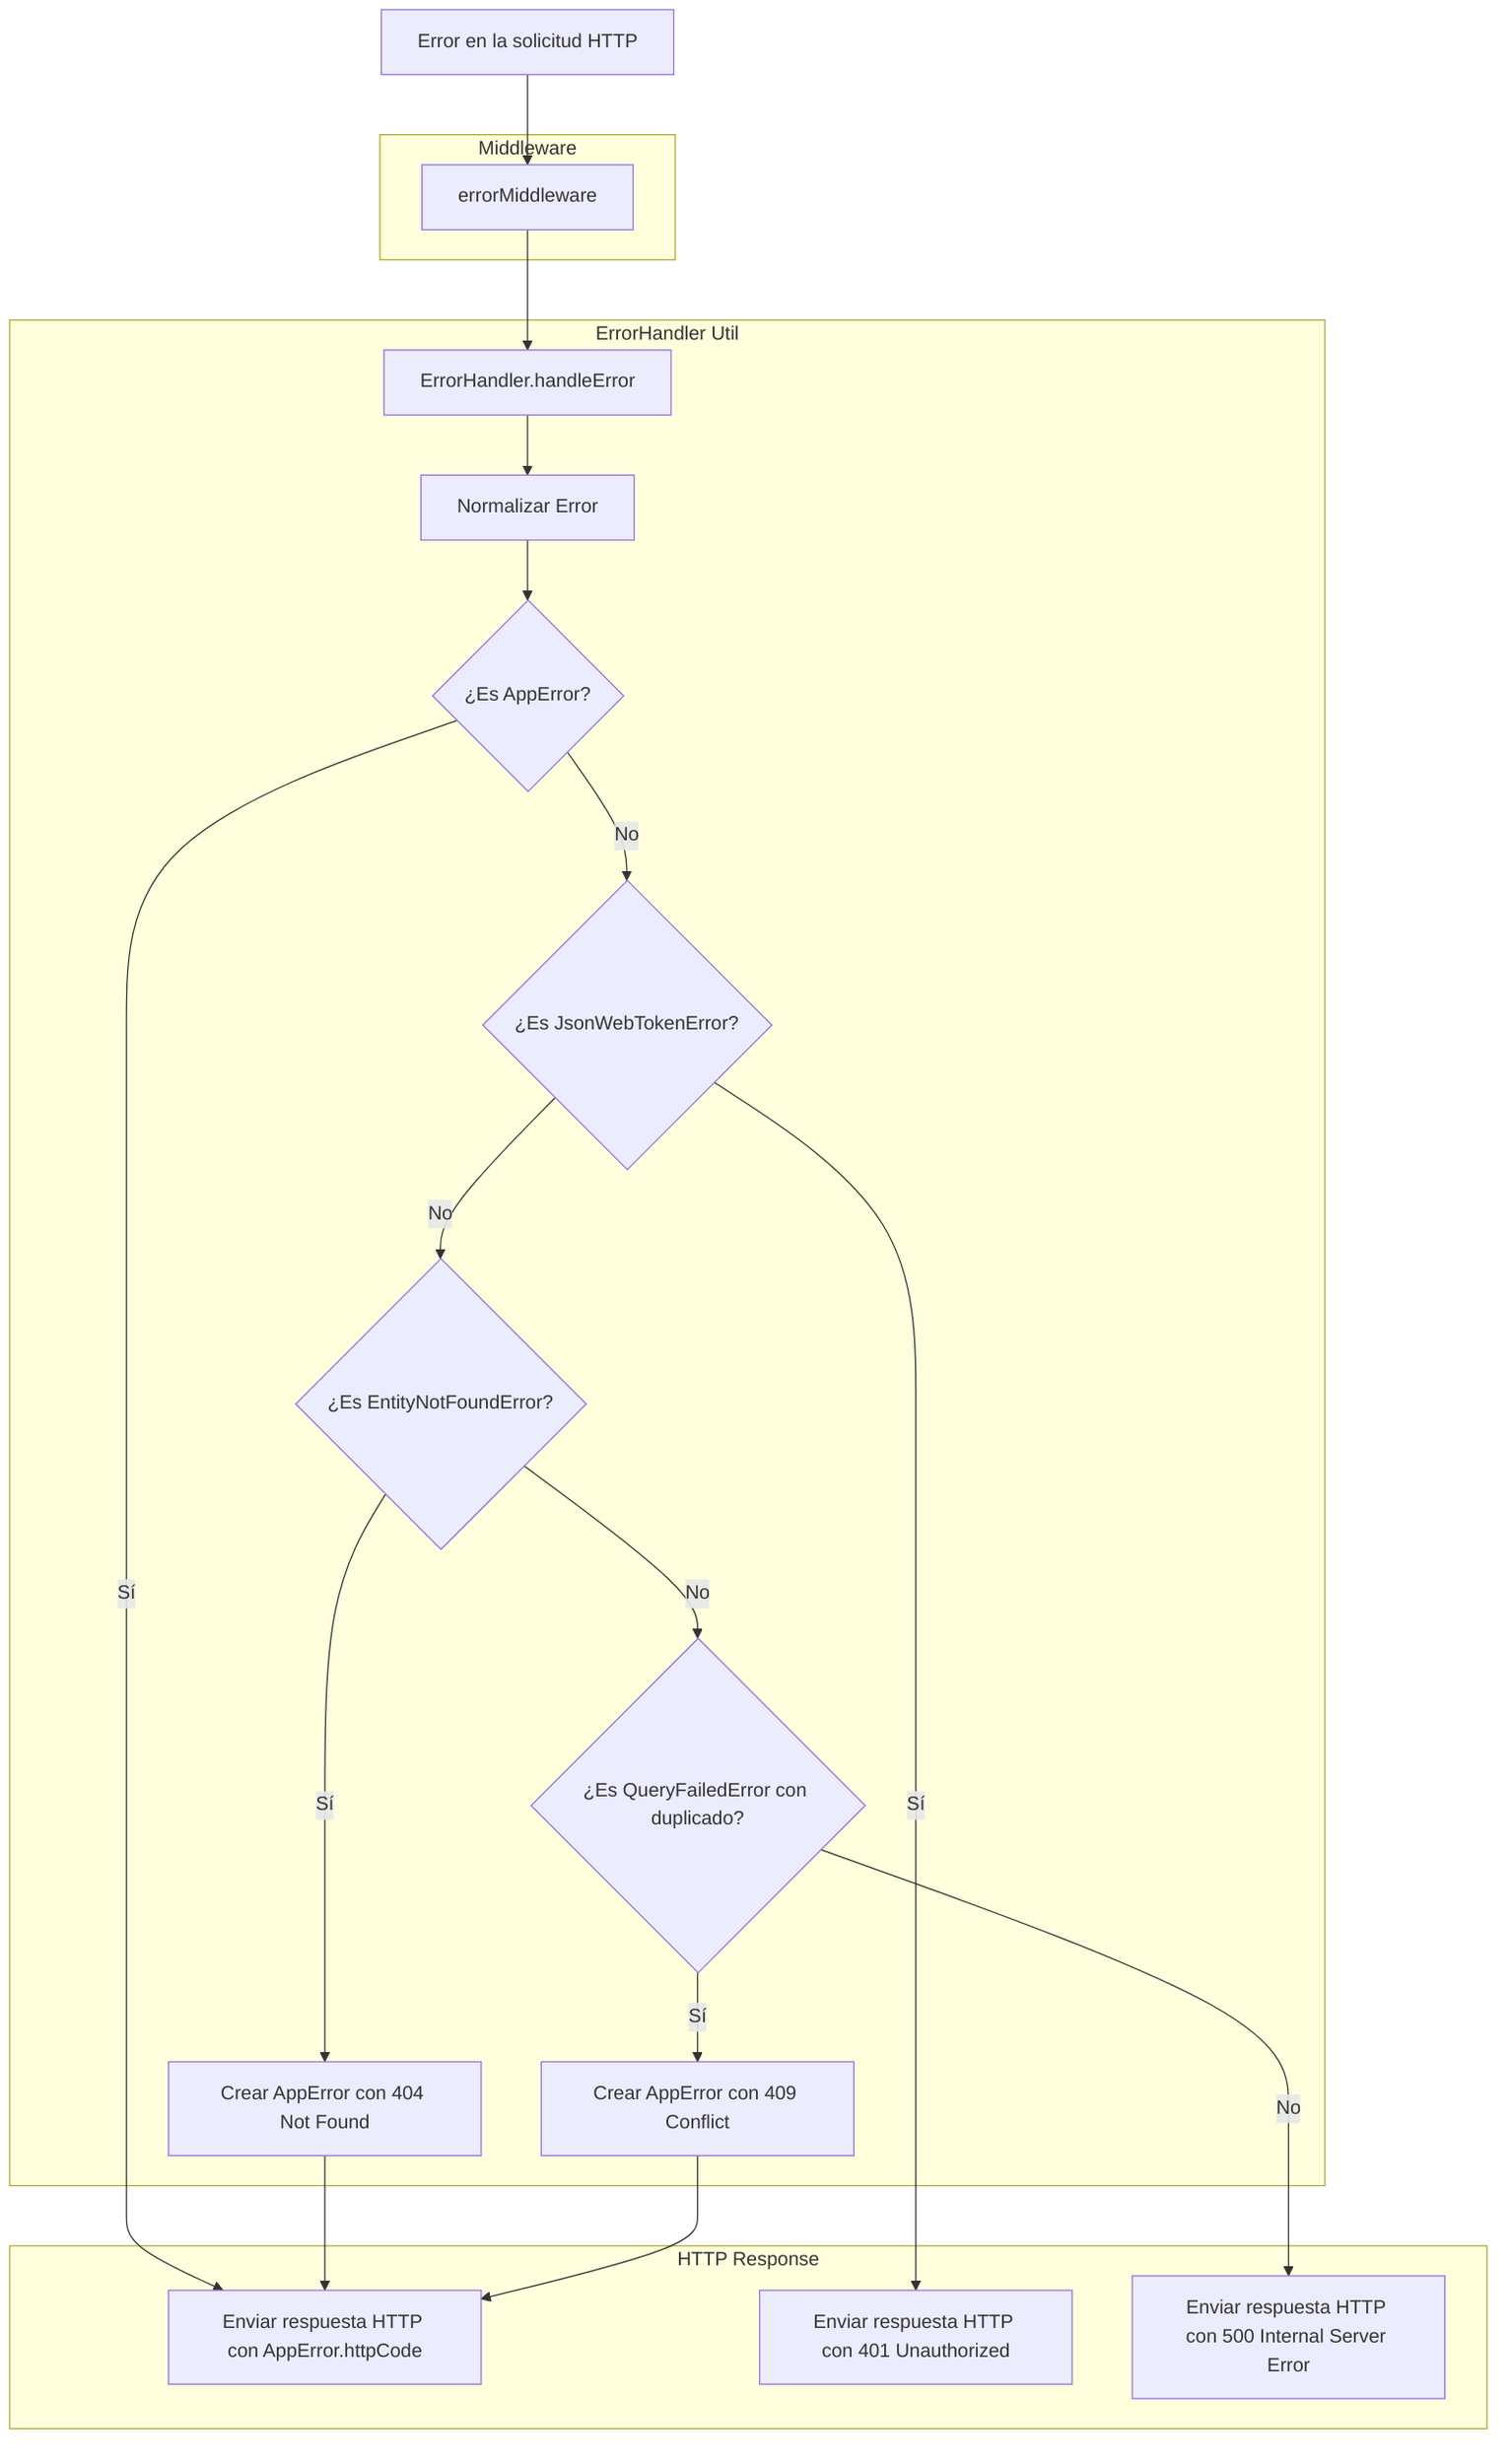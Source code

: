 graph TD
    subgraph Middleware
        B[errorMiddleware];
    end

    subgraph "ErrorHandler Util"
        C["ErrorHandler.handleError"]
        D["Normalizar Error"]
        E{"¿Es AppError?"}
        G{"¿Es JsonWebTokenError?"}
        I{"¿Es EntityNotFoundError?"}
        K{"¿Es QueryFailedError con duplicado?"}
        J["Crear AppError con 404 Not Found"]
        L["Crear AppError con 409 Conflict"]
    end

    subgraph "HTTP Response"
        F["Enviar respuesta HTTP con AppError.httpCode"]
        H["Enviar respuesta HTTP con 401 Unauthorized"]
        M["Enviar respuesta HTTP con 500 Internal Server Error"]
    end

    A["Error en la solicitud HTTP"] --> B
    B --> C
    C --> D
    D --> E
    E -- Sí --> F
    E -- No --> G
    G -- Sí --> H
    G -- No --> I
    I -- Sí --> J
    J --> F
    I -- No --> K
    K -- Sí --> L
    L --> F
    K -- No --> M